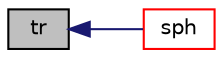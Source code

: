 digraph "tr"
{
  bgcolor="transparent";
  edge [fontname="Helvetica",fontsize="10",labelfontname="Helvetica",labelfontsize="10"];
  node [fontname="Helvetica",fontsize="10",shape=record];
  rankdir="LR";
  Node130921 [label="tr",height=0.2,width=0.4,color="black", fillcolor="grey75", style="filled", fontcolor="black"];
  Node130921 -> Node130922 [dir="back",color="midnightblue",fontsize="10",style="solid",fontname="Helvetica"];
  Node130922 [label="sph",height=0.2,width=0.4,color="red",URL="$a21851.html#a4c231344f4746c48a3607f02e46a1a37",tooltip="Return the spherical part of a diagonal tensor. "];
}
